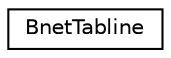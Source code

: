 digraph "Graphical Class Hierarchy"
{
 // LATEX_PDF_SIZE
  edge [fontname="Helvetica",fontsize="10",labelfontname="Helvetica",labelfontsize="10"];
  node [fontname="Helvetica",fontsize="10",shape=record];
  rankdir="LR";
  Node0 [label="BnetTabline",height=0.2,width=0.4,color="black", fillcolor="white", style="filled",URL="$structBnetTabline.html",tooltip="Type to store a line of the truth table of a node."];
}
